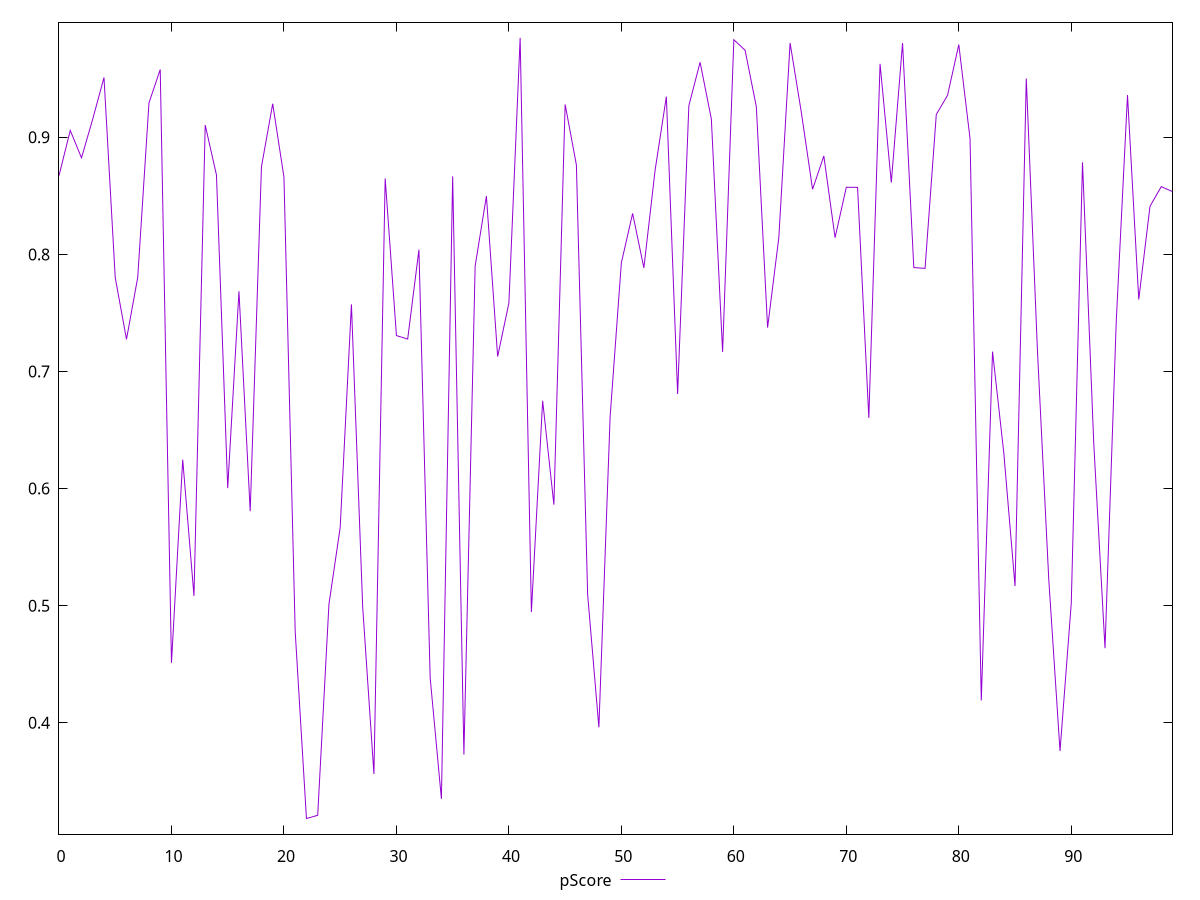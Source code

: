 reset

$pScore <<EOF
0 0.8672588263630447
1 0.9058370317044597
2 0.8824749532412879
3 0.9155708647485921
4 0.9510826266955885
5 0.7801760934356018
6 0.7274791497364719
7 0.7803887014232004
8 0.9294322921252167
9 0.9578924640815717
10 0.45118701687509105
11 0.624731709406672
12 0.5083230245792018
13 0.9104530509755178
14 0.8677711514048825
15 0.6004206986504521
16 0.7684930889898235
17 0.5806405946744713
18 0.8748433875826723
19 0.9286419145456541
20 0.8660574814553931
21 0.4778573096026788
22 0.3182196891141855
23 0.3209776997364442
24 0.5012271245829515
25 0.5667730697117218
26 0.7573242018571318
27 0.49904555258222927
28 0.3562520468414462
29 0.8648860025713168
30 0.730682457194327
31 0.7276904843848129
32 0.8039823662854525
33 0.43840310049495357
34 0.33502244992997937
35 0.8666517074766029
36 0.3728753538218535
37 0.7900840788424326
38 0.8498117176856983
39 0.7127711647858752
40 0.7585008621887086
41 0.9848929106581927
42 0.4946215274390494
43 0.6749730727716616
44 0.5862942276096623
45 0.9280922569960522
46 0.8764942182040879
47 0.5096399743337099
48 0.3960957156552181
49 0.661531084396725
50 0.7928828450317875
51 0.8349806850093383
52 0.7885019716429948
53 0.8720214199916438
54 0.9347467206038352
55 0.6807687351977761
56 0.9270336273879691
57 0.9641153421583281
58 0.9155962479694321
59 0.7167204849389492
60 0.9833497912500588
61 0.9743179526807542
62 0.9261049423588791
63 0.7374754256873024
64 0.8144626134208637
65 0.9805802541281426
66 0.9213631153833505
67 0.8556033536020037
68 0.8840343719743881
69 0.8142947036116321
70 0.8573430834521897
71 0.8572527179771172
72 0.6603415474567426
73 0.9627466295376159
74 0.8613471366050479
75 0.9804616894166494
76 0.788713884942575
77 0.788087166636783
78 0.9195199045229926
79 0.9358684817216842
80 0.9791719800249945
81 0.8987779348220661
82 0.4190360371201968
83 0.716980387704063
84 0.6306097382564183
85 0.5167018204834615
86 0.9502436140182753
87 0.7162540175809744
88 0.5223864068100076
89 0.375888361237168
90 0.502106475915796
91 0.8786007080832487
92 0.6384476166496922
93 0.4636817687942399
94 0.7431750250699036
95 0.9360414514624702
96 0.7614803526135971
97 0.841083655422891
98 0.8578796490252845
99 0.8536141164176833
EOF

set key outside below
set xrange [0:99]
set yrange [0.3048862246833054:0.9982263750890729]
set trange [0.3048862246833054:0.9982263750890729]
set terminal svg size 640, 500 enhanced background rgb 'white'
set output "report_00015_2021-02-09T16-11-33.973Z/mainthread-work-breakdown/samples/pages+cached+noadtech+nomedia/pScore/values.svg"

plot $pScore title "pScore" with line

reset
